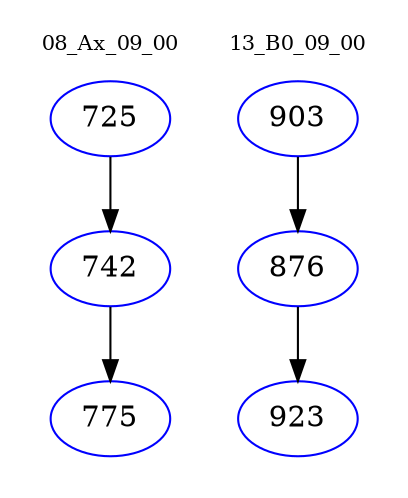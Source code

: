 digraph{
subgraph cluster_0 {
color = white
label = "08_Ax_09_00";
fontsize=10;
T0_725 [label="725", color="blue"]
T0_725 -> T0_742 [color="black"]
T0_742 [label="742", color="blue"]
T0_742 -> T0_775 [color="black"]
T0_775 [label="775", color="blue"]
}
subgraph cluster_1 {
color = white
label = "13_B0_09_00";
fontsize=10;
T1_903 [label="903", color="blue"]
T1_903 -> T1_876 [color="black"]
T1_876 [label="876", color="blue"]
T1_876 -> T1_923 [color="black"]
T1_923 [label="923", color="blue"]
}
}
